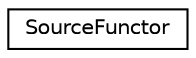 digraph "Graphical Class Hierarchy"
{
 // LATEX_PDF_SIZE
  edge [fontname="Helvetica",fontsize="10",labelfontname="Helvetica",labelfontsize="10"];
  node [fontname="Helvetica",fontsize="10",shape=record];
  rankdir="LR";
  Node0 [label="SourceFunctor",height=0.2,width=0.4,color="black", fillcolor="white", style="filled",URL="$struct_source_functor.html",tooltip="Functor to turn sources into binary functions."];
}
